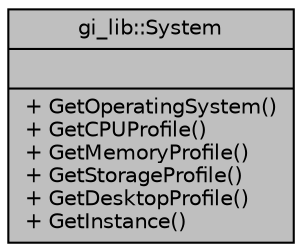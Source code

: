 digraph "gi_lib::System"
{
  edge [fontname="Helvetica",fontsize="10",labelfontname="Helvetica",labelfontsize="10"];
  node [fontname="Helvetica",fontsize="10",shape=record];
  Node1 [label="{gi_lib::System\n||+ GetOperatingSystem()\l+ GetCPUProfile()\l+ GetMemoryProfile()\l+ GetStorageProfile()\l+ GetDesktopProfile()\l+ GetInstance()\l}",height=0.2,width=0.4,color="black", fillcolor="grey75", style="filled", fontcolor="black"];
}
